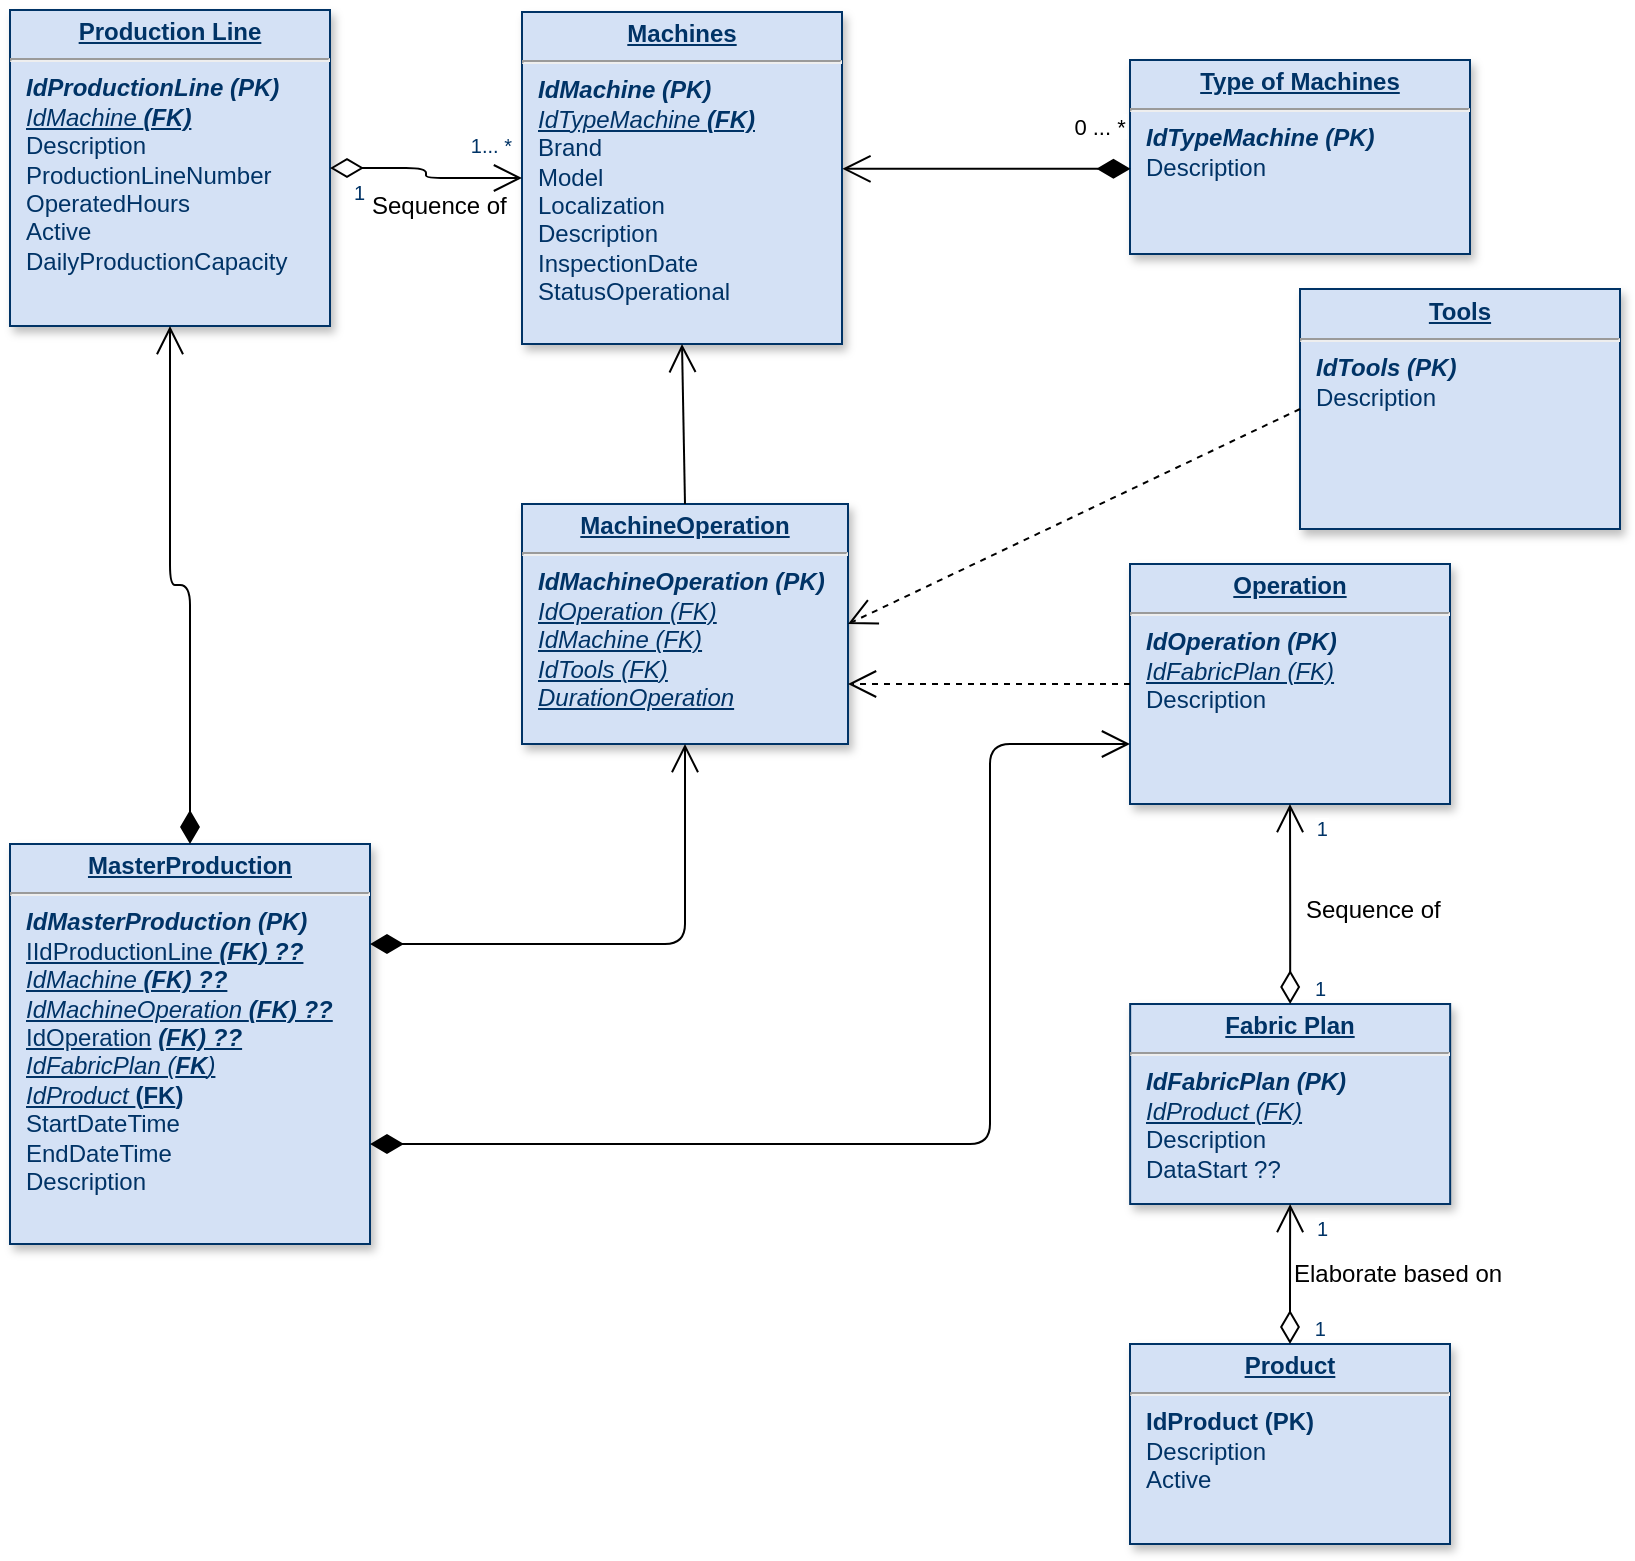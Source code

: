 <mxfile version="12.1.3" type="device" pages="1"><diagram name="Page-1" id="efa7a0a1-bf9b-a30e-e6df-94a7791c09e9"><mxGraphModel dx="1008" dy="374" grid="1" gridSize="10" guides="1" tooltips="1" connect="1" arrows="1" fold="1" page="1" pageScale="1" pageWidth="826" pageHeight="1169" background="#ffffff" math="0" shadow="0"><root><mxCell id="0"/><mxCell id="1" parent="0"/><mxCell id="19" value="&lt;p style=&quot;margin: 0px ; margin-top: 4px ; text-align: center ; text-decoration: underline&quot;&gt;&lt;strong&gt;Operation&lt;/strong&gt;&lt;/p&gt;&lt;hr&gt;&lt;p style=&quot;margin: 0px ; margin-left: 8px&quot;&gt;&lt;b&gt;&lt;i&gt;IdOperation (PK)&lt;/i&gt;&lt;/b&gt;&lt;/p&gt;&lt;p style=&quot;margin: 0px ; margin-left: 8px&quot;&gt;&lt;span&gt;&lt;i&gt;&lt;u&gt;IdFabricPlan (FK)&lt;/u&gt;&lt;/i&gt;&lt;/span&gt;&lt;/p&gt;&lt;p style=&quot;margin: 0px ; margin-left: 8px&quot;&gt;&lt;span&gt;Description&lt;/span&gt;&lt;/p&gt;" style="verticalAlign=top;align=left;overflow=fill;fontSize=12;fontFamily=Helvetica;html=1;strokeColor=#003366;shadow=1;fillColor=#D4E1F5;fontColor=#003366" parent="1" vertex="1"><mxGeometry x="600" y="300" width="160" height="120" as="geometry"/></mxCell><mxCell id="5hSWh4O9u21QIi34ZabI-125" value="&lt;p style=&quot;margin: 0px ; margin-top: 4px ; text-align: center ; text-decoration: underline&quot;&gt;&lt;strong&gt;MachineOperation&lt;/strong&gt;&lt;/p&gt;&lt;hr&gt;&lt;p style=&quot;margin: 0px ; margin-left: 8px&quot;&gt;&lt;i&gt;&lt;b&gt;IdMachineOperation (PK)&lt;/b&gt;&lt;/i&gt;&lt;br&gt;&lt;i&gt;&lt;u&gt;IdOperation (FK)&lt;/u&gt;&lt;/i&gt;&lt;/p&gt;&lt;p style=&quot;margin: 0px ; margin-left: 8px&quot;&gt;&lt;i&gt;&lt;u&gt;IdMachine (FK)&lt;/u&gt;&lt;/i&gt;&lt;/p&gt;&lt;p style=&quot;margin: 0px ; margin-left: 8px&quot;&gt;&lt;i&gt;&lt;u&gt;IdTools (FK)&lt;/u&gt;&lt;/i&gt;&lt;i&gt;&lt;u&gt;&lt;br&gt;&lt;/u&gt;&lt;/i&gt;&lt;/p&gt;&lt;p style=&quot;margin: 0px ; margin-left: 8px&quot;&gt;&lt;i&gt;&lt;u&gt;DurationOperation&lt;/u&gt;&lt;/i&gt;&lt;/p&gt;" style="verticalAlign=top;align=left;overflow=fill;fontSize=12;fontFamily=Helvetica;html=1;strokeColor=#003366;shadow=1;fillColor=#D4E1F5;fontColor=#003366" parent="1" vertex="1"><mxGeometry x="296" y="270" width="163" height="120" as="geometry"/></mxCell><mxCell id="20" value="&lt;p style=&quot;margin: 0px ; margin-top: 4px ; text-align: center ; text-decoration: underline&quot;&gt;&lt;strong&gt;Type of Machines&lt;/strong&gt;&lt;/p&gt;&lt;hr&gt;&lt;p style=&quot;margin: 0px ; margin-left: 8px&quot;&gt;&lt;b&gt;&lt;i&gt;IdTypeMachine (PK)&lt;/i&gt;&lt;/b&gt;&lt;br&gt;&lt;/p&gt;&lt;p style=&quot;margin: 0px ; margin-left: 8px&quot;&gt;Description&lt;/p&gt;" style="verticalAlign=top;align=left;overflow=fill;fontSize=12;fontFamily=Helvetica;html=1;strokeColor=#003366;shadow=1;fillColor=#D4E1F5;fontColor=#003366" parent="1" vertex="1"><mxGeometry x="600" y="48" width="170" height="97" as="geometry"/></mxCell><mxCell id="21" value="&lt;p style=&quot;margin: 0px ; margin-top: 4px ; text-align: center ; text-decoration: underline&quot;&gt;&lt;strong&gt;Machines&lt;/strong&gt;&lt;/p&gt;&lt;hr&gt;&lt;p style=&quot;margin: 0px ; margin-left: 8px&quot;&gt;&lt;b&gt;&lt;i&gt;IdMachine (PK)&lt;/i&gt;&lt;/b&gt;&lt;/p&gt;&lt;p style=&quot;margin: 0px ; margin-left: 8px&quot;&gt;&lt;u&gt;&lt;i&gt;IdTypeMachine&amp;nbsp;&lt;b&gt;(FK)&lt;/b&gt;&lt;/i&gt;&lt;/u&gt;&lt;/p&gt;&lt;p style=&quot;margin: 0px ; margin-left: 8px&quot;&gt;Brand&lt;/p&gt;&lt;p style=&quot;margin: 0px ; margin-left: 8px&quot;&gt;Model&lt;/p&gt;&lt;p style=&quot;margin: 0px ; margin-left: 8px&quot;&gt;Localization&lt;/p&gt;&lt;p style=&quot;margin: 0px ; margin-left: 8px&quot;&gt;Description&lt;/p&gt;&lt;p style=&quot;margin: 0px ; margin-left: 8px&quot;&gt;InspectionDate&lt;/p&gt;&lt;p style=&quot;margin: 0px ; margin-left: 8px&quot;&gt;StatusOperational&lt;/p&gt;" style="verticalAlign=top;align=left;overflow=fill;fontSize=12;fontFamily=Helvetica;html=1;strokeColor=#003366;shadow=1;fillColor=#D4E1F5;fontColor=#003366" parent="1" vertex="1"><mxGeometry x="296" y="24" width="160" height="166" as="geometry"/></mxCell><mxCell id="23" value="&lt;p style=&quot;margin: 0px ; margin-top: 4px ; text-align: center ; text-decoration: underline&quot;&gt;&lt;strong&gt;Fabric Plan&lt;/strong&gt;&lt;/p&gt;&lt;hr&gt;&lt;p style=&quot;margin: 0px ; margin-left: 8px&quot;&gt;&lt;b&gt;&lt;i&gt;IdFabricPlan (PK)&lt;/i&gt;&lt;/b&gt;&lt;/p&gt;&lt;p style=&quot;margin: 0px ; margin-left: 8px&quot;&gt;&lt;i&gt;&lt;u&gt;IdProduct (FK)&lt;/u&gt;&lt;/i&gt;&lt;b&gt;&lt;i&gt;&lt;br&gt;&lt;/i&gt;&lt;/b&gt;&lt;/p&gt;&lt;p style=&quot;margin: 0px ; margin-left: 8px&quot;&gt;Description&lt;/p&gt;&lt;p style=&quot;margin: 0px ; margin-left: 8px&quot;&gt;DataStart ??&lt;/p&gt;" style="verticalAlign=top;align=left;overflow=fill;fontSize=12;fontFamily=Helvetica;html=1;strokeColor=#003366;shadow=1;fillColor=#D4E1F5;fontColor=#003366" parent="1" vertex="1"><mxGeometry x="600.08" y="520.005" width="160" height="100" as="geometry"/></mxCell><mxCell id="25" value="&lt;p style=&quot;margin: 0px ; margin-top: 4px ; text-align: center ; text-decoration: underline&quot;&gt;&lt;strong&gt;Production Line&lt;/strong&gt;&lt;/p&gt;&lt;hr&gt;&lt;p style=&quot;margin: 0px ; margin-left: 8px&quot;&gt;&lt;b&gt;&lt;i&gt;IdProductionLine (PK)&lt;/i&gt;&lt;/b&gt;&lt;/p&gt;&lt;p style=&quot;margin: 0px ; margin-left: 8px&quot;&gt;&lt;i&gt;&lt;u&gt;IdMachine &lt;/u&gt;&lt;/i&gt;&lt;b&gt;&lt;i&gt;&lt;u&gt;(FK)&lt;/u&gt;&lt;/i&gt;&lt;/b&gt;&lt;/p&gt;&lt;p style=&quot;margin: 0px ; margin-left: 8px&quot;&gt;&lt;span&gt;Description&lt;/span&gt;&lt;/p&gt;&lt;p style=&quot;margin: 0px ; margin-left: 8px&quot;&gt;ProductionLineNumber&lt;/p&gt;&lt;p style=&quot;margin: 0px ; margin-left: 8px&quot;&gt;&lt;span&gt;OperatedHours&lt;/span&gt;&lt;/p&gt;&lt;p style=&quot;margin: 0px ; margin-left: 8px&quot;&gt;Active&lt;/p&gt;&lt;p style=&quot;margin: 0px ; margin-left: 8px&quot;&gt;DailyProductionCapacity&lt;/p&gt;" style="verticalAlign=top;align=left;overflow=fill;fontSize=12;fontFamily=Helvetica;html=1;strokeColor=#003366;shadow=1;fillColor=#D4E1F5;fontColor=#003366" parent="1" vertex="1"><mxGeometry x="40" y="23" width="160" height="158" as="geometry"/></mxCell><mxCell id="5hSWh4O9u21QIi34ZabI-141" value="&lt;p style=&quot;margin: 0px ; margin-top: 4px ; text-align: center ; text-decoration: underline&quot;&gt;&lt;strong&gt;MasterProduction&lt;/strong&gt;&lt;/p&gt;&lt;hr&gt;&lt;p style=&quot;margin: 0px ; margin-left: 8px&quot;&gt;&lt;b&gt;&lt;i&gt;IdMasterProduction (PK)&lt;/i&gt;&lt;/b&gt;&lt;/p&gt;&lt;p style=&quot;margin: 0px ; margin-left: 8px&quot;&gt;&lt;u&gt;IIdProductionLine &lt;/u&gt;&lt;b style=&quot;font-style: italic&quot;&gt;&lt;u&gt;(FK) ??&lt;/u&gt;&lt;/b&gt;&lt;i&gt;&lt;u&gt;&lt;br&gt;&lt;/u&gt;&lt;/i&gt;&lt;/p&gt;&lt;p style=&quot;margin: 0px 0px 0px 8px&quot;&gt;&lt;i&gt;&lt;u&gt;IdMachine&amp;nbsp;&lt;/u&gt;&lt;/i&gt;&lt;b&gt;&lt;i&gt;&lt;u&gt;(FK) ??&lt;/u&gt;&lt;/i&gt;&lt;/b&gt;&lt;/p&gt;&lt;p style=&quot;margin: 0px 0px 0px 8px&quot;&gt;&lt;u&gt;&lt;i&gt;IdMachineOperation&amp;nbsp;&lt;b&gt;(FK) ??&lt;/b&gt;&lt;/i&gt;&lt;/u&gt;&lt;b&gt;&lt;i&gt;&lt;u&gt;&lt;br&gt;&lt;/u&gt;&lt;/i&gt;&lt;/b&gt;&lt;/p&gt;&lt;p style=&quot;margin: 0px 0px 0px 8px&quot;&gt;&lt;u&gt;IdOperation&lt;/u&gt;&lt;b style=&quot;font-style: italic&quot;&gt; &lt;u&gt;(FK) ??&lt;/u&gt;&lt;/b&gt;&lt;/p&gt;&lt;p style=&quot;margin: 0px 0px 0px 8px&quot;&gt;&lt;i&gt;&lt;u&gt;IdFabricPlan (&lt;b&gt;FK&lt;/b&gt;)&lt;/u&gt;&lt;/i&gt;&lt;/p&gt;&lt;p style=&quot;margin: 0px 0px 0px 8px&quot;&gt;&lt;i&gt;&lt;u&gt;IdProduct &lt;/u&gt;&lt;/i&gt;&lt;b&gt;(&lt;u&gt;FK&lt;/u&gt;)&lt;/b&gt;&lt;/p&gt;&lt;p style=&quot;margin: 0px ; margin-left: 8px&quot;&gt;StartDateTime&lt;br&gt;EndDateTime&lt;br&gt;&lt;/p&gt;&lt;p style=&quot;margin: 0px 0px 0px 8px&quot;&gt;Description&lt;/p&gt;" style="verticalAlign=top;align=left;overflow=fill;fontSize=12;fontFamily=Helvetica;html=1;strokeColor=#003366;shadow=1;fillColor=#D4E1F5;fontColor=#003366" parent="1" vertex="1"><mxGeometry x="40" y="440" width="180" height="200" as="geometry"/></mxCell><mxCell id="29" value="&lt;p style=&quot;margin: 0px ; margin-top: 4px ; text-align: center ; text-decoration: underline&quot;&gt;&lt;strong&gt;Product&lt;/strong&gt;&lt;/p&gt;&lt;hr&gt;&lt;p style=&quot;margin: 0px ; margin-left: 8px&quot;&gt;&lt;b&gt;IdProduct (PK)&lt;/b&gt;&lt;/p&gt;&lt;p style=&quot;margin: 0px ; margin-left: 8px&quot;&gt;Description&lt;/p&gt;&lt;p style=&quot;margin: 0px ; margin-left: 8px&quot;&gt;Active&lt;/p&gt;" style="verticalAlign=top;align=left;overflow=fill;fontSize=12;fontFamily=Helvetica;html=1;strokeColor=#003366;shadow=1;fillColor=#D4E1F5;fontColor=#003366" parent="1" vertex="1"><mxGeometry x="600" y="690" width="160" height="100" as="geometry"/></mxCell><mxCell id="51" value="" style="endArrow=open;endSize=12;startArrow=diamondThin;startSize=14;startFill=0;edgeStyle=orthogonalEdgeStyle;entryX=0.5;entryY=1;entryDx=0;entryDy=0;exitX=0.5;exitY=0;exitDx=0;exitDy=0;" parent="1" source="29" target="23" edge="1"><mxGeometry x="389.36" y="400" as="geometry"><mxPoint x="610" y="550" as="sourcePoint"/><mxPoint x="549.36" y="400" as="targetPoint"/></mxGeometry></mxCell><mxCell id="52" value="1" style="resizable=0;align=left;verticalAlign=top;labelBackgroundColor=#ffffff;fontSize=10;strokeColor=#003366;shadow=1;fillColor=#D4E1F5;fontColor=#003366" parent="51" connectable="0" vertex="1"><mxGeometry x="-1" relative="1" as="geometry"><mxPoint x="10.42" y="-20" as="offset"/></mxGeometry></mxCell><mxCell id="53" value="1" style="resizable=0;align=right;verticalAlign=top;labelBackgroundColor=#ffffff;fontSize=10;strokeColor=#003366;shadow=1;fillColor=#D4E1F5;fontColor=#003366" parent="51" connectable="0" vertex="1"><mxGeometry x="1" relative="1" as="geometry"><mxPoint x="20.42" y="0.04" as="offset"/></mxGeometry></mxCell><mxCell id="90" value="" style="endArrow=open;endSize=12;startArrow=diamondThin;startSize=14;startFill=0;edgeStyle=orthogonalEdgeStyle" parent="1" source="25" target="21" edge="1"><mxGeometry x="620" y="340" as="geometry"><mxPoint x="620" y="340" as="sourcePoint"/><mxPoint x="780" y="340" as="targetPoint"/></mxGeometry></mxCell><mxCell id="91" value="1" style="resizable=0;align=left;verticalAlign=top;labelBackgroundColor=#ffffff;fontSize=10;strokeColor=#003366;shadow=1;fillColor=#D4E1F5;fontColor=#003366" parent="90" connectable="0" vertex="1"><mxGeometry x="-1" relative="1" as="geometry"><mxPoint x="10" as="offset"/></mxGeometry></mxCell><mxCell id="92" value="1... *" style="resizable=0;align=right;verticalAlign=top;labelBackgroundColor=#ffffff;fontSize=10;strokeColor=#003366;shadow=1;fillColor=#D4E1F5;fontColor=#003366" parent="90" connectable="0" vertex="1"><mxGeometry x="1" relative="1" as="geometry"><mxPoint x="-3.5" y="-28.5" as="offset"/></mxGeometry></mxCell><mxCell id="103" value="0 ... *" style="endArrow=open;endSize=12;startArrow=diamondThin;startSize=14;startFill=1;edgeStyle=orthogonalEdgeStyle;align=left;verticalAlign=bottom;entryX=1;entryY=0.5;entryDx=0;entryDy=0;exitX=0;exitY=0.551;exitDx=0;exitDy=0;exitPerimeter=0;" parent="1" edge="1"><mxGeometry x="-0.581" y="-12" relative="1" as="geometry"><mxPoint x="600.2" y="102.4" as="sourcePoint"/><mxPoint x="456.2" y="102.4" as="targetPoint"/><mxPoint as="offset"/><Array as="points"/></mxGeometry></mxCell><mxCell id="5hSWh4O9u21QIi34ZabI-114" value="Sequence of" style="text;html=1;resizable=0;points=[];autosize=1;align=left;verticalAlign=top;spacingTop=-4;" parent="1" vertex="1"><mxGeometry x="219" y="111" width="80" height="20" as="geometry"/></mxCell><mxCell id="5hSWh4O9u21QIi34ZabI-122" value="Elaborate based on" style="text;html=1;resizable=0;points=[];autosize=1;align=left;verticalAlign=top;spacingTop=-4;" parent="1" vertex="1"><mxGeometry x="680" y="645" width="120" height="20" as="geometry"/></mxCell><mxCell id="5hSWh4O9u21QIi34ZabI-134" value="" style="endArrow=open;endSize=12;dashed=1;entryX=1;entryY=0.75;entryDx=0;entryDy=0;exitX=0;exitY=0.5;exitDx=0;exitDy=0;" parent="1" source="19" target="5hSWh4O9u21QIi34ZabI-125" edge="1"><mxGeometry x="57" y="41.5" as="geometry"><mxPoint x="490" y="230" as="sourcePoint"/><mxPoint x="543" y="362.5" as="targetPoint"/></mxGeometry></mxCell><mxCell id="5hSWh4O9u21QIi34ZabI-136" value="" style="endArrow=open;endSize=12;exitX=0.5;exitY=0;exitDx=0;exitDy=0;entryX=0.5;entryY=1;entryDx=0;entryDy=0;" parent="1" source="5hSWh4O9u21QIi34ZabI-125" target="21" edge="1"><mxGeometry x="64.5" y="-36" as="geometry"><mxPoint x="550.5" y="140" as="sourcePoint"/><mxPoint x="550" y="285" as="targetPoint"/></mxGeometry></mxCell><mxCell id="5hSWh4O9u21QIi34ZabI-137" value="" style="endArrow=open;endSize=12;startArrow=diamondThin;startSize=14;startFill=0;edgeStyle=orthogonalEdgeStyle;entryX=0.5;entryY=1;entryDx=0;entryDy=0;exitX=0.5;exitY=0;exitDx=0;exitDy=0;" parent="1" source="23" target="19" edge="1"><mxGeometry x="256.36" y="215" as="geometry"><mxPoint x="430" y="480" as="sourcePoint"/><mxPoint x="546.882" y="434.647" as="targetPoint"/><Array as="points"><mxPoint x="680" y="480"/><mxPoint x="680" y="480"/></Array></mxGeometry></mxCell><mxCell id="5hSWh4O9u21QIi34ZabI-138" value="1" style="resizable=0;align=left;verticalAlign=top;labelBackgroundColor=#ffffff;fontSize=10;strokeColor=#003366;shadow=1;fillColor=#D4E1F5;fontColor=#003366" parent="5hSWh4O9u21QIi34ZabI-137" connectable="0" vertex="1"><mxGeometry x="-1" relative="1" as="geometry"><mxPoint x="10.42" y="-20" as="offset"/></mxGeometry></mxCell><mxCell id="5hSWh4O9u21QIi34ZabI-139" value="1" style="resizable=0;align=right;verticalAlign=top;labelBackgroundColor=#ffffff;fontSize=10;strokeColor=#003366;shadow=1;fillColor=#D4E1F5;fontColor=#003366" parent="5hSWh4O9u21QIi34ZabI-137" connectable="0" vertex="1"><mxGeometry x="1" relative="1" as="geometry"><mxPoint x="20.42" y="0.04" as="offset"/></mxGeometry></mxCell><mxCell id="5hSWh4O9u21QIi34ZabI-140" value="Sequence of" style="text;html=1;resizable=0;points=[];autosize=1;align=left;verticalAlign=top;spacingTop=-4;" parent="1" vertex="1"><mxGeometry x="686" y="463" width="80" height="20" as="geometry"/></mxCell><mxCell id="5hSWh4O9u21QIi34ZabI-143" value="" style="endArrow=open;endSize=12;startArrow=diamondThin;startSize=14;startFill=1;edgeStyle=orthogonalEdgeStyle;align=left;verticalAlign=bottom;entryX=0.5;entryY=1;entryDx=0;entryDy=0;exitX=0.5;exitY=0;exitDx=0;exitDy=0;" parent="1" source="5hSWh4O9u21QIi34ZabI-141" target="25" edge="1"><mxGeometry x="-0.581" y="-12" relative="1" as="geometry"><mxPoint x="244.2" y="309.9" as="sourcePoint"/><mxPoint x="100.2" y="309.9" as="targetPoint"/><mxPoint as="offset"/><Array as="points"/></mxGeometry></mxCell><mxCell id="5hSWh4O9u21QIi34ZabI-144" value="" style="endArrow=open;endSize=12;startArrow=diamondThin;startSize=14;startFill=1;edgeStyle=orthogonalEdgeStyle;align=left;verticalAlign=bottom;entryX=0.5;entryY=1;entryDx=0;entryDy=0;exitX=1;exitY=0.25;exitDx=0;exitDy=0;" parent="1" source="5hSWh4O9u21QIi34ZabI-141" target="5hSWh4O9u21QIi34ZabI-125" edge="1"><mxGeometry x="-0.581" y="-12" relative="1" as="geometry"><mxPoint x="363.2" y="509.9" as="sourcePoint"/><mxPoint x="219.2" y="509.9" as="targetPoint"/><mxPoint as="offset"/><Array as="points"/></mxGeometry></mxCell><mxCell id="5hSWh4O9u21QIi34ZabI-145" value="" style="endArrow=open;endSize=12;startArrow=diamondThin;startSize=14;startFill=1;edgeStyle=orthogonalEdgeStyle;align=left;verticalAlign=bottom;entryX=0;entryY=0.75;entryDx=0;entryDy=0;exitX=1;exitY=0.75;exitDx=0;exitDy=0;" parent="1" source="5hSWh4O9u21QIi34ZabI-141" target="19" edge="1"><mxGeometry x="-0.581" y="-12" relative="1" as="geometry"><mxPoint x="394.2" y="644.4" as="sourcePoint"/><mxPoint x="250.2" y="644.4" as="targetPoint"/><mxPoint as="offset"/><Array as="points"><mxPoint x="530" y="590"/><mxPoint x="530" y="390"/></Array></mxGeometry></mxCell><mxCell id="nMFN39uOus4EeitDOhyy-103" value="&lt;p style=&quot;margin: 0px ; margin-top: 4px ; text-align: center ; text-decoration: underline&quot;&gt;&lt;strong&gt;Tools&lt;/strong&gt;&lt;/p&gt;&lt;hr&gt;&lt;p style=&quot;margin: 0px ; margin-left: 8px&quot;&gt;&lt;b&gt;&lt;i&gt;IdTools (PK)&lt;/i&gt;&lt;/b&gt;&lt;/p&gt;&lt;p style=&quot;margin: 0px ; margin-left: 8px&quot;&gt;&lt;span&gt;Description&lt;/span&gt;&lt;/p&gt;" style="verticalAlign=top;align=left;overflow=fill;fontSize=12;fontFamily=Helvetica;html=1;strokeColor=#003366;shadow=1;fillColor=#D4E1F5;fontColor=#003366" parent="1" vertex="1"><mxGeometry x="685" y="162.5" width="160" height="120" as="geometry"/></mxCell><mxCell id="nMFN39uOus4EeitDOhyy-105" value="" style="endArrow=open;endSize=12;dashed=1;exitX=0;exitY=0.5;exitDx=0;exitDy=0;entryX=1;entryY=0.5;entryDx=0;entryDy=0;" parent="1" source="nMFN39uOus4EeitDOhyy-103" target="5hSWh4O9u21QIi34ZabI-125" edge="1"><mxGeometry x="255" y="-13.5" as="geometry"><mxPoint x="746" y="162.5" as="sourcePoint"/><mxPoint x="520" y="317.5" as="targetPoint"/></mxGeometry></mxCell></root></mxGraphModel></diagram></mxfile>
